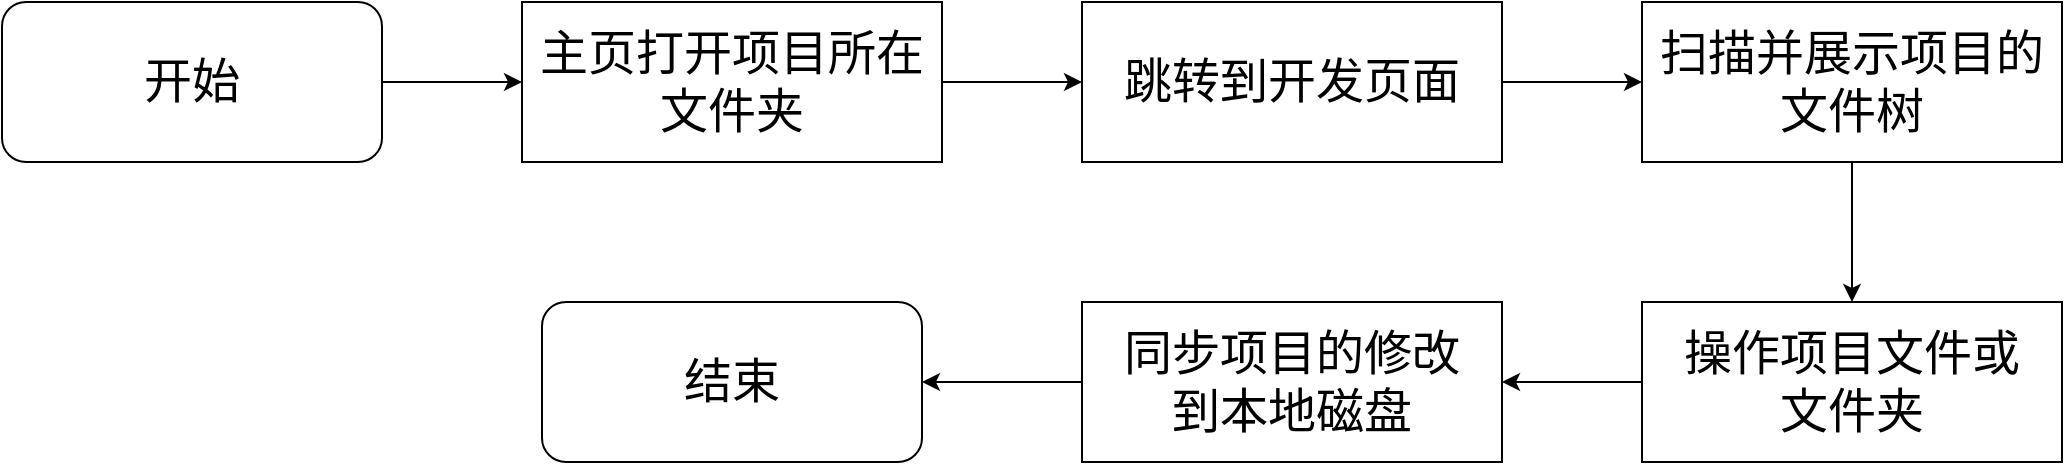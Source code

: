 <mxfile>
    <diagram id="HJPC8FwRsO--dTgsrWg1" name="第 1 页">
        <mxGraphModel dx="1510" dy="998" grid="1" gridSize="10" guides="1" tooltips="1" connect="1" arrows="1" fold="1" page="1" pageScale="1" pageWidth="1169" pageHeight="827" math="0" shadow="0">
            <root>
                <mxCell id="0"/>
                <mxCell id="1" parent="0"/>
                <mxCell id="11" style="edgeStyle=none;html=1;exitX=1;exitY=0.5;exitDx=0;exitDy=0;entryX=0;entryY=0.5;entryDx=0;entryDy=0;fontSize=24;" edge="1" parent="1" source="3" target="4">
                    <mxGeometry relative="1" as="geometry"/>
                </mxCell>
                <mxCell id="3" value="&lt;font style=&quot;font-size: 24px;&quot;&gt;开始&lt;/font&gt;" style="rounded=1;whiteSpace=wrap;html=1;" vertex="1" parent="1">
                    <mxGeometry x="20" y="30" width="190" height="80" as="geometry"/>
                </mxCell>
                <mxCell id="17" style="edgeStyle=none;html=1;exitX=1;exitY=0.5;exitDx=0;exitDy=0;entryX=0;entryY=0.5;entryDx=0;entryDy=0;fontSize=24;" edge="1" parent="1" source="4" target="5">
                    <mxGeometry relative="1" as="geometry"/>
                </mxCell>
                <mxCell id="4" value="主页打开项目所在文件夹" style="rounded=0;whiteSpace=wrap;html=1;fontSize=24;" vertex="1" parent="1">
                    <mxGeometry x="280" y="30" width="210" height="80" as="geometry"/>
                </mxCell>
                <mxCell id="13" style="edgeStyle=none;html=1;exitX=1;exitY=0.5;exitDx=0;exitDy=0;entryX=0;entryY=0.5;entryDx=0;entryDy=0;fontSize=24;" edge="1" parent="1" source="5" target="6">
                    <mxGeometry relative="1" as="geometry"/>
                </mxCell>
                <mxCell id="5" value="跳转到开发页面" style="rounded=0;whiteSpace=wrap;html=1;fontSize=24;" vertex="1" parent="1">
                    <mxGeometry x="560" y="30" width="210" height="80" as="geometry"/>
                </mxCell>
                <mxCell id="14" style="edgeStyle=none;html=1;exitX=0.5;exitY=1;exitDx=0;exitDy=0;entryX=0.5;entryY=0;entryDx=0;entryDy=0;fontSize=24;" edge="1" parent="1" source="6" target="7">
                    <mxGeometry relative="1" as="geometry"/>
                </mxCell>
                <mxCell id="6" value="扫描并展示项目的文件树" style="rounded=0;whiteSpace=wrap;html=1;fontSize=24;" vertex="1" parent="1">
                    <mxGeometry x="840" y="30" width="210" height="80" as="geometry"/>
                </mxCell>
                <mxCell id="15" style="edgeStyle=none;html=1;exitX=0;exitY=0.5;exitDx=0;exitDy=0;entryX=1;entryY=0.5;entryDx=0;entryDy=0;fontSize=24;" edge="1" parent="1" source="7" target="8">
                    <mxGeometry relative="1" as="geometry"/>
                </mxCell>
                <mxCell id="7" value="操作项目文件或&lt;br&gt;文件夹" style="rounded=0;whiteSpace=wrap;html=1;fontSize=24;" vertex="1" parent="1">
                    <mxGeometry x="840" y="180" width="210" height="80" as="geometry"/>
                </mxCell>
                <mxCell id="16" style="edgeStyle=none;html=1;exitX=0;exitY=0.5;exitDx=0;exitDy=0;entryX=1;entryY=0.5;entryDx=0;entryDy=0;fontSize=24;" edge="1" parent="1" source="8" target="10">
                    <mxGeometry relative="1" as="geometry"/>
                </mxCell>
                <mxCell id="8" value="同步项目的修改&lt;br&gt;到本地磁盘" style="rounded=0;whiteSpace=wrap;html=1;fontSize=24;" vertex="1" parent="1">
                    <mxGeometry x="560" y="180" width="210" height="80" as="geometry"/>
                </mxCell>
                <mxCell id="10" value="&lt;font style=&quot;font-size: 24px;&quot;&gt;结束&lt;/font&gt;" style="rounded=1;whiteSpace=wrap;html=1;" vertex="1" parent="1">
                    <mxGeometry x="290" y="180" width="190" height="80" as="geometry"/>
                </mxCell>
            </root>
        </mxGraphModel>
    </diagram>
</mxfile>